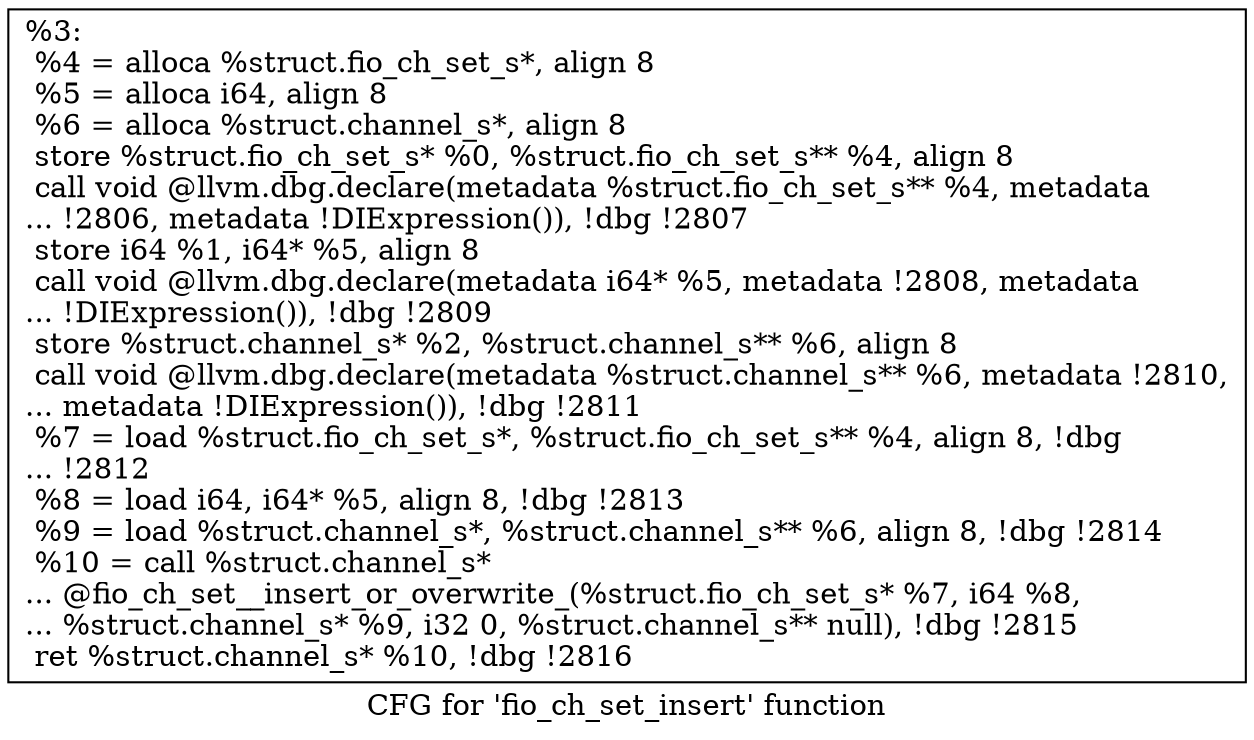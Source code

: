 digraph "CFG for 'fio_ch_set_insert' function" {
	label="CFG for 'fio_ch_set_insert' function";

	Node0x556851688200 [shape=record,label="{%3:\l  %4 = alloca %struct.fio_ch_set_s*, align 8\l  %5 = alloca i64, align 8\l  %6 = alloca %struct.channel_s*, align 8\l  store %struct.fio_ch_set_s* %0, %struct.fio_ch_set_s** %4, align 8\l  call void @llvm.dbg.declare(metadata %struct.fio_ch_set_s** %4, metadata\l... !2806, metadata !DIExpression()), !dbg !2807\l  store i64 %1, i64* %5, align 8\l  call void @llvm.dbg.declare(metadata i64* %5, metadata !2808, metadata\l... !DIExpression()), !dbg !2809\l  store %struct.channel_s* %2, %struct.channel_s** %6, align 8\l  call void @llvm.dbg.declare(metadata %struct.channel_s** %6, metadata !2810,\l... metadata !DIExpression()), !dbg !2811\l  %7 = load %struct.fio_ch_set_s*, %struct.fio_ch_set_s** %4, align 8, !dbg\l... !2812\l  %8 = load i64, i64* %5, align 8, !dbg !2813\l  %9 = load %struct.channel_s*, %struct.channel_s** %6, align 8, !dbg !2814\l  %10 = call %struct.channel_s*\l... @fio_ch_set__insert_or_overwrite_(%struct.fio_ch_set_s* %7, i64 %8,\l... %struct.channel_s* %9, i32 0, %struct.channel_s** null), !dbg !2815\l  ret %struct.channel_s* %10, !dbg !2816\l}"];
}
